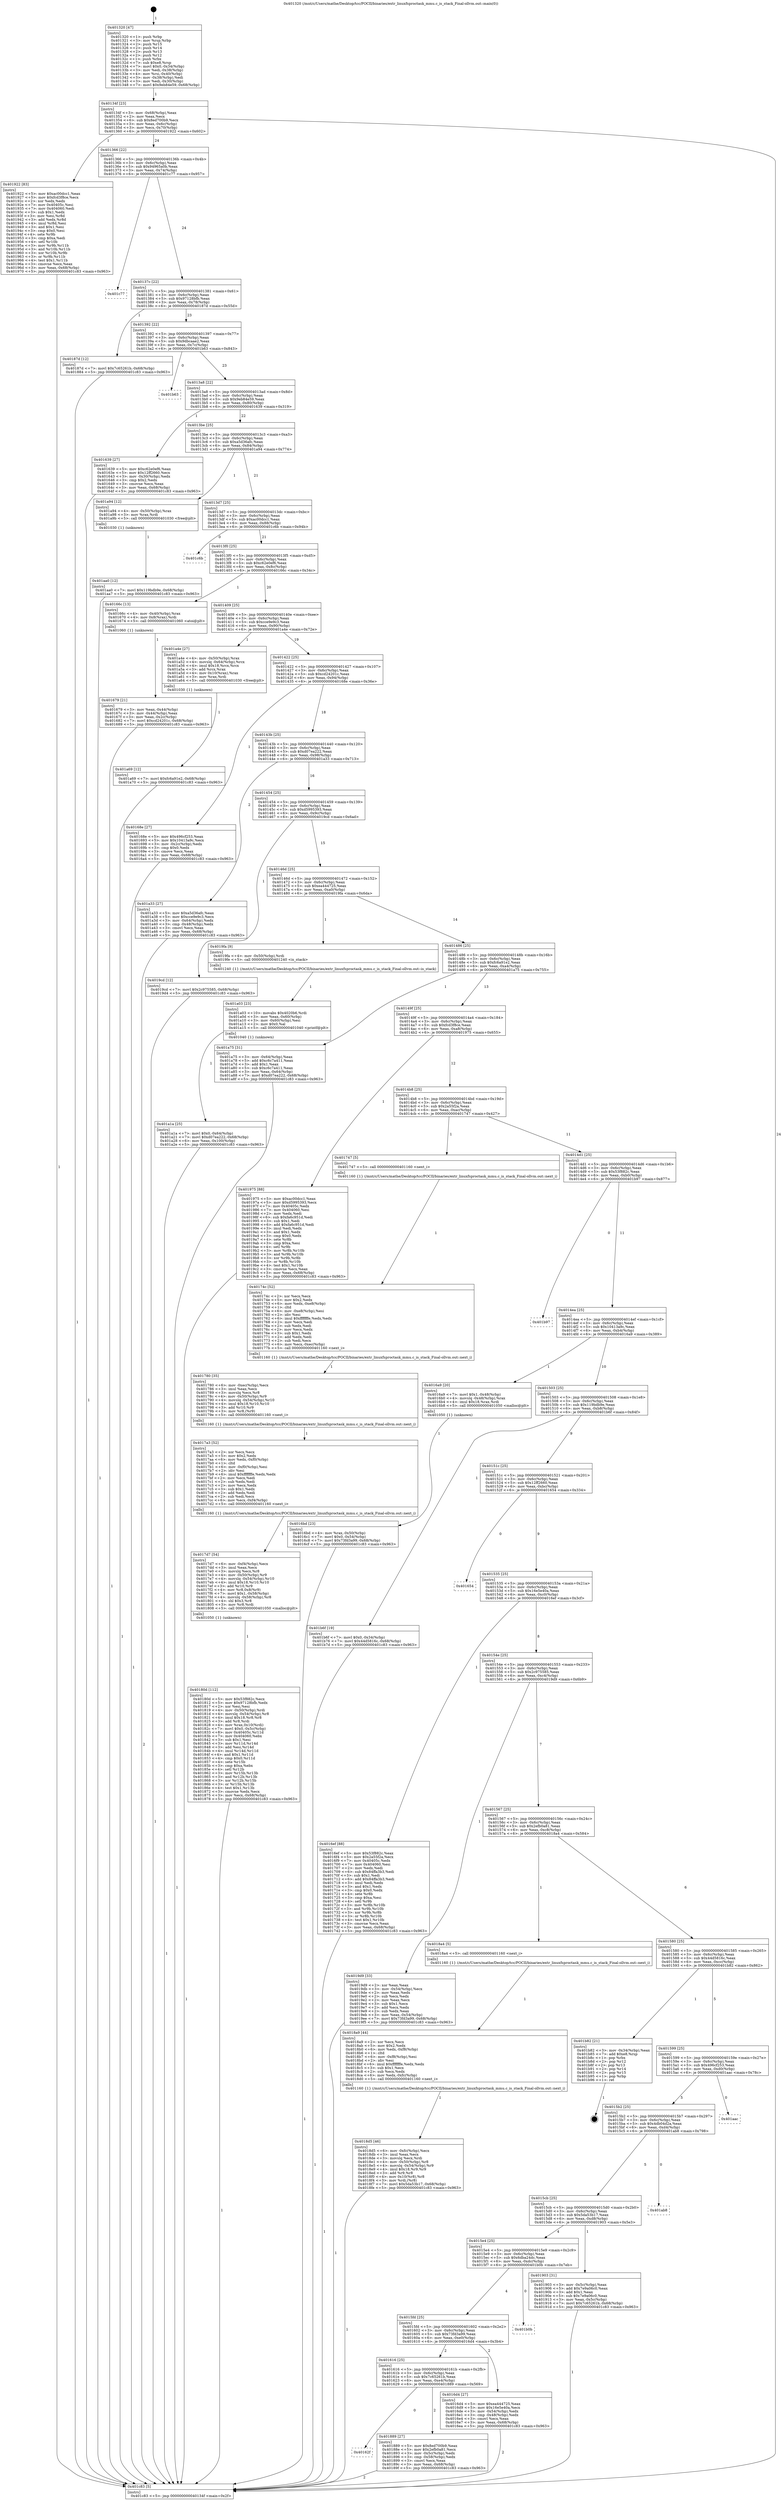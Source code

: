 digraph "0x401320" {
  label = "0x401320 (/mnt/c/Users/mathe/Desktop/tcc/POCII/binaries/extr_linuxfsproctask_mmu.c_is_stack_Final-ollvm.out::main(0))"
  labelloc = "t"
  node[shape=record]

  Entry [label="",width=0.3,height=0.3,shape=circle,fillcolor=black,style=filled]
  "0x40134f" [label="{
     0x40134f [23]\l
     | [instrs]\l
     &nbsp;&nbsp;0x40134f \<+3\>: mov -0x68(%rbp),%eax\l
     &nbsp;&nbsp;0x401352 \<+2\>: mov %eax,%ecx\l
     &nbsp;&nbsp;0x401354 \<+6\>: sub $0x8ed700b9,%ecx\l
     &nbsp;&nbsp;0x40135a \<+3\>: mov %eax,-0x6c(%rbp)\l
     &nbsp;&nbsp;0x40135d \<+3\>: mov %ecx,-0x70(%rbp)\l
     &nbsp;&nbsp;0x401360 \<+6\>: je 0000000000401922 \<main+0x602\>\l
  }"]
  "0x401922" [label="{
     0x401922 [83]\l
     | [instrs]\l
     &nbsp;&nbsp;0x401922 \<+5\>: mov $0xac00dcc1,%eax\l
     &nbsp;&nbsp;0x401927 \<+5\>: mov $0xfcd3f8ce,%ecx\l
     &nbsp;&nbsp;0x40192c \<+2\>: xor %edx,%edx\l
     &nbsp;&nbsp;0x40192e \<+7\>: mov 0x40405c,%esi\l
     &nbsp;&nbsp;0x401935 \<+7\>: mov 0x404060,%edi\l
     &nbsp;&nbsp;0x40193c \<+3\>: sub $0x1,%edx\l
     &nbsp;&nbsp;0x40193f \<+3\>: mov %esi,%r8d\l
     &nbsp;&nbsp;0x401942 \<+3\>: add %edx,%r8d\l
     &nbsp;&nbsp;0x401945 \<+4\>: imul %r8d,%esi\l
     &nbsp;&nbsp;0x401949 \<+3\>: and $0x1,%esi\l
     &nbsp;&nbsp;0x40194c \<+3\>: cmp $0x0,%esi\l
     &nbsp;&nbsp;0x40194f \<+4\>: sete %r9b\l
     &nbsp;&nbsp;0x401953 \<+3\>: cmp $0xa,%edi\l
     &nbsp;&nbsp;0x401956 \<+4\>: setl %r10b\l
     &nbsp;&nbsp;0x40195a \<+3\>: mov %r9b,%r11b\l
     &nbsp;&nbsp;0x40195d \<+3\>: and %r10b,%r11b\l
     &nbsp;&nbsp;0x401960 \<+3\>: xor %r10b,%r9b\l
     &nbsp;&nbsp;0x401963 \<+3\>: or %r9b,%r11b\l
     &nbsp;&nbsp;0x401966 \<+4\>: test $0x1,%r11b\l
     &nbsp;&nbsp;0x40196a \<+3\>: cmovne %ecx,%eax\l
     &nbsp;&nbsp;0x40196d \<+3\>: mov %eax,-0x68(%rbp)\l
     &nbsp;&nbsp;0x401970 \<+5\>: jmp 0000000000401c83 \<main+0x963\>\l
  }"]
  "0x401366" [label="{
     0x401366 [22]\l
     | [instrs]\l
     &nbsp;&nbsp;0x401366 \<+5\>: jmp 000000000040136b \<main+0x4b\>\l
     &nbsp;&nbsp;0x40136b \<+3\>: mov -0x6c(%rbp),%eax\l
     &nbsp;&nbsp;0x40136e \<+5\>: sub $0x94965a0b,%eax\l
     &nbsp;&nbsp;0x401373 \<+3\>: mov %eax,-0x74(%rbp)\l
     &nbsp;&nbsp;0x401376 \<+6\>: je 0000000000401c77 \<main+0x957\>\l
  }"]
  Exit [label="",width=0.3,height=0.3,shape=circle,fillcolor=black,style=filled,peripheries=2]
  "0x401c77" [label="{
     0x401c77\l
  }", style=dashed]
  "0x40137c" [label="{
     0x40137c [22]\l
     | [instrs]\l
     &nbsp;&nbsp;0x40137c \<+5\>: jmp 0000000000401381 \<main+0x61\>\l
     &nbsp;&nbsp;0x401381 \<+3\>: mov -0x6c(%rbp),%eax\l
     &nbsp;&nbsp;0x401384 \<+5\>: sub $0x97128bfb,%eax\l
     &nbsp;&nbsp;0x401389 \<+3\>: mov %eax,-0x78(%rbp)\l
     &nbsp;&nbsp;0x40138c \<+6\>: je 000000000040187d \<main+0x55d\>\l
  }"]
  "0x401aa0" [label="{
     0x401aa0 [12]\l
     | [instrs]\l
     &nbsp;&nbsp;0x401aa0 \<+7\>: movl $0x119bdb9e,-0x68(%rbp)\l
     &nbsp;&nbsp;0x401aa7 \<+5\>: jmp 0000000000401c83 \<main+0x963\>\l
  }"]
  "0x40187d" [label="{
     0x40187d [12]\l
     | [instrs]\l
     &nbsp;&nbsp;0x40187d \<+7\>: movl $0x7c65261b,-0x68(%rbp)\l
     &nbsp;&nbsp;0x401884 \<+5\>: jmp 0000000000401c83 \<main+0x963\>\l
  }"]
  "0x401392" [label="{
     0x401392 [22]\l
     | [instrs]\l
     &nbsp;&nbsp;0x401392 \<+5\>: jmp 0000000000401397 \<main+0x77\>\l
     &nbsp;&nbsp;0x401397 \<+3\>: mov -0x6c(%rbp),%eax\l
     &nbsp;&nbsp;0x40139a \<+5\>: sub $0x9dbcaae2,%eax\l
     &nbsp;&nbsp;0x40139f \<+3\>: mov %eax,-0x7c(%rbp)\l
     &nbsp;&nbsp;0x4013a2 \<+6\>: je 0000000000401b63 \<main+0x843\>\l
  }"]
  "0x401a69" [label="{
     0x401a69 [12]\l
     | [instrs]\l
     &nbsp;&nbsp;0x401a69 \<+7\>: movl $0xfc6a91e2,-0x68(%rbp)\l
     &nbsp;&nbsp;0x401a70 \<+5\>: jmp 0000000000401c83 \<main+0x963\>\l
  }"]
  "0x401b63" [label="{
     0x401b63\l
  }", style=dashed]
  "0x4013a8" [label="{
     0x4013a8 [22]\l
     | [instrs]\l
     &nbsp;&nbsp;0x4013a8 \<+5\>: jmp 00000000004013ad \<main+0x8d\>\l
     &nbsp;&nbsp;0x4013ad \<+3\>: mov -0x6c(%rbp),%eax\l
     &nbsp;&nbsp;0x4013b0 \<+5\>: sub $0x9eb84e59,%eax\l
     &nbsp;&nbsp;0x4013b5 \<+3\>: mov %eax,-0x80(%rbp)\l
     &nbsp;&nbsp;0x4013b8 \<+6\>: je 0000000000401639 \<main+0x319\>\l
  }"]
  "0x401a1a" [label="{
     0x401a1a [25]\l
     | [instrs]\l
     &nbsp;&nbsp;0x401a1a \<+7\>: movl $0x0,-0x64(%rbp)\l
     &nbsp;&nbsp;0x401a21 \<+7\>: movl $0xd07ea222,-0x68(%rbp)\l
     &nbsp;&nbsp;0x401a28 \<+6\>: mov %eax,-0x100(%rbp)\l
     &nbsp;&nbsp;0x401a2e \<+5\>: jmp 0000000000401c83 \<main+0x963\>\l
  }"]
  "0x401639" [label="{
     0x401639 [27]\l
     | [instrs]\l
     &nbsp;&nbsp;0x401639 \<+5\>: mov $0xc62e0ef6,%eax\l
     &nbsp;&nbsp;0x40163e \<+5\>: mov $0x12ff2660,%ecx\l
     &nbsp;&nbsp;0x401643 \<+3\>: mov -0x30(%rbp),%edx\l
     &nbsp;&nbsp;0x401646 \<+3\>: cmp $0x2,%edx\l
     &nbsp;&nbsp;0x401649 \<+3\>: cmovne %ecx,%eax\l
     &nbsp;&nbsp;0x40164c \<+3\>: mov %eax,-0x68(%rbp)\l
     &nbsp;&nbsp;0x40164f \<+5\>: jmp 0000000000401c83 \<main+0x963\>\l
  }"]
  "0x4013be" [label="{
     0x4013be [25]\l
     | [instrs]\l
     &nbsp;&nbsp;0x4013be \<+5\>: jmp 00000000004013c3 \<main+0xa3\>\l
     &nbsp;&nbsp;0x4013c3 \<+3\>: mov -0x6c(%rbp),%eax\l
     &nbsp;&nbsp;0x4013c6 \<+5\>: sub $0xa5d36afc,%eax\l
     &nbsp;&nbsp;0x4013cb \<+6\>: mov %eax,-0x84(%rbp)\l
     &nbsp;&nbsp;0x4013d1 \<+6\>: je 0000000000401a94 \<main+0x774\>\l
  }"]
  "0x401c83" [label="{
     0x401c83 [5]\l
     | [instrs]\l
     &nbsp;&nbsp;0x401c83 \<+5\>: jmp 000000000040134f \<main+0x2f\>\l
  }"]
  "0x401320" [label="{
     0x401320 [47]\l
     | [instrs]\l
     &nbsp;&nbsp;0x401320 \<+1\>: push %rbp\l
     &nbsp;&nbsp;0x401321 \<+3\>: mov %rsp,%rbp\l
     &nbsp;&nbsp;0x401324 \<+2\>: push %r15\l
     &nbsp;&nbsp;0x401326 \<+2\>: push %r14\l
     &nbsp;&nbsp;0x401328 \<+2\>: push %r13\l
     &nbsp;&nbsp;0x40132a \<+2\>: push %r12\l
     &nbsp;&nbsp;0x40132c \<+1\>: push %rbx\l
     &nbsp;&nbsp;0x40132d \<+7\>: sub $0xe8,%rsp\l
     &nbsp;&nbsp;0x401334 \<+7\>: movl $0x0,-0x34(%rbp)\l
     &nbsp;&nbsp;0x40133b \<+3\>: mov %edi,-0x38(%rbp)\l
     &nbsp;&nbsp;0x40133e \<+4\>: mov %rsi,-0x40(%rbp)\l
     &nbsp;&nbsp;0x401342 \<+3\>: mov -0x38(%rbp),%edi\l
     &nbsp;&nbsp;0x401345 \<+3\>: mov %edi,-0x30(%rbp)\l
     &nbsp;&nbsp;0x401348 \<+7\>: movl $0x9eb84e59,-0x68(%rbp)\l
  }"]
  "0x401a03" [label="{
     0x401a03 [23]\l
     | [instrs]\l
     &nbsp;&nbsp;0x401a03 \<+10\>: movabs $0x4020b6,%rdi\l
     &nbsp;&nbsp;0x401a0d \<+3\>: mov %eax,-0x60(%rbp)\l
     &nbsp;&nbsp;0x401a10 \<+3\>: mov -0x60(%rbp),%esi\l
     &nbsp;&nbsp;0x401a13 \<+2\>: mov $0x0,%al\l
     &nbsp;&nbsp;0x401a15 \<+5\>: call 0000000000401040 \<printf@plt\>\l
     | [calls]\l
     &nbsp;&nbsp;0x401040 \{1\} (unknown)\l
  }"]
  "0x401a94" [label="{
     0x401a94 [12]\l
     | [instrs]\l
     &nbsp;&nbsp;0x401a94 \<+4\>: mov -0x50(%rbp),%rax\l
     &nbsp;&nbsp;0x401a98 \<+3\>: mov %rax,%rdi\l
     &nbsp;&nbsp;0x401a9b \<+5\>: call 0000000000401030 \<free@plt\>\l
     | [calls]\l
     &nbsp;&nbsp;0x401030 \{1\} (unknown)\l
  }"]
  "0x4013d7" [label="{
     0x4013d7 [25]\l
     | [instrs]\l
     &nbsp;&nbsp;0x4013d7 \<+5\>: jmp 00000000004013dc \<main+0xbc\>\l
     &nbsp;&nbsp;0x4013dc \<+3\>: mov -0x6c(%rbp),%eax\l
     &nbsp;&nbsp;0x4013df \<+5\>: sub $0xac00dcc1,%eax\l
     &nbsp;&nbsp;0x4013e4 \<+6\>: mov %eax,-0x88(%rbp)\l
     &nbsp;&nbsp;0x4013ea \<+6\>: je 0000000000401c6b \<main+0x94b\>\l
  }"]
  "0x4018d5" [label="{
     0x4018d5 [46]\l
     | [instrs]\l
     &nbsp;&nbsp;0x4018d5 \<+6\>: mov -0xfc(%rbp),%ecx\l
     &nbsp;&nbsp;0x4018db \<+3\>: imul %eax,%ecx\l
     &nbsp;&nbsp;0x4018de \<+3\>: movslq %ecx,%rdi\l
     &nbsp;&nbsp;0x4018e1 \<+4\>: mov -0x50(%rbp),%r8\l
     &nbsp;&nbsp;0x4018e5 \<+4\>: movslq -0x54(%rbp),%r9\l
     &nbsp;&nbsp;0x4018e9 \<+4\>: imul $0x18,%r9,%r9\l
     &nbsp;&nbsp;0x4018ed \<+3\>: add %r9,%r8\l
     &nbsp;&nbsp;0x4018f0 \<+4\>: mov 0x10(%r8),%r8\l
     &nbsp;&nbsp;0x4018f4 \<+3\>: mov %rdi,(%r8)\l
     &nbsp;&nbsp;0x4018f7 \<+7\>: movl $0x5da53b17,-0x68(%rbp)\l
     &nbsp;&nbsp;0x4018fe \<+5\>: jmp 0000000000401c83 \<main+0x963\>\l
  }"]
  "0x401c6b" [label="{
     0x401c6b\l
  }", style=dashed]
  "0x4013f0" [label="{
     0x4013f0 [25]\l
     | [instrs]\l
     &nbsp;&nbsp;0x4013f0 \<+5\>: jmp 00000000004013f5 \<main+0xd5\>\l
     &nbsp;&nbsp;0x4013f5 \<+3\>: mov -0x6c(%rbp),%eax\l
     &nbsp;&nbsp;0x4013f8 \<+5\>: sub $0xc62e0ef6,%eax\l
     &nbsp;&nbsp;0x4013fd \<+6\>: mov %eax,-0x8c(%rbp)\l
     &nbsp;&nbsp;0x401403 \<+6\>: je 000000000040166c \<main+0x34c\>\l
  }"]
  "0x4018a9" [label="{
     0x4018a9 [44]\l
     | [instrs]\l
     &nbsp;&nbsp;0x4018a9 \<+2\>: xor %ecx,%ecx\l
     &nbsp;&nbsp;0x4018ab \<+5\>: mov $0x2,%edx\l
     &nbsp;&nbsp;0x4018b0 \<+6\>: mov %edx,-0xf8(%rbp)\l
     &nbsp;&nbsp;0x4018b6 \<+1\>: cltd\l
     &nbsp;&nbsp;0x4018b7 \<+6\>: mov -0xf8(%rbp),%esi\l
     &nbsp;&nbsp;0x4018bd \<+2\>: idiv %esi\l
     &nbsp;&nbsp;0x4018bf \<+6\>: imul $0xfffffffe,%edx,%edx\l
     &nbsp;&nbsp;0x4018c5 \<+3\>: sub $0x1,%ecx\l
     &nbsp;&nbsp;0x4018c8 \<+2\>: sub %ecx,%edx\l
     &nbsp;&nbsp;0x4018ca \<+6\>: mov %edx,-0xfc(%rbp)\l
     &nbsp;&nbsp;0x4018d0 \<+5\>: call 0000000000401160 \<next_i\>\l
     | [calls]\l
     &nbsp;&nbsp;0x401160 \{1\} (/mnt/c/Users/mathe/Desktop/tcc/POCII/binaries/extr_linuxfsproctask_mmu.c_is_stack_Final-ollvm.out::next_i)\l
  }"]
  "0x40166c" [label="{
     0x40166c [13]\l
     | [instrs]\l
     &nbsp;&nbsp;0x40166c \<+4\>: mov -0x40(%rbp),%rax\l
     &nbsp;&nbsp;0x401670 \<+4\>: mov 0x8(%rax),%rdi\l
     &nbsp;&nbsp;0x401674 \<+5\>: call 0000000000401060 \<atoi@plt\>\l
     | [calls]\l
     &nbsp;&nbsp;0x401060 \{1\} (unknown)\l
  }"]
  "0x401409" [label="{
     0x401409 [25]\l
     | [instrs]\l
     &nbsp;&nbsp;0x401409 \<+5\>: jmp 000000000040140e \<main+0xee\>\l
     &nbsp;&nbsp;0x40140e \<+3\>: mov -0x6c(%rbp),%eax\l
     &nbsp;&nbsp;0x401411 \<+5\>: sub $0xcce9e9c3,%eax\l
     &nbsp;&nbsp;0x401416 \<+6\>: mov %eax,-0x90(%rbp)\l
     &nbsp;&nbsp;0x40141c \<+6\>: je 0000000000401a4e \<main+0x72e\>\l
  }"]
  "0x401679" [label="{
     0x401679 [21]\l
     | [instrs]\l
     &nbsp;&nbsp;0x401679 \<+3\>: mov %eax,-0x44(%rbp)\l
     &nbsp;&nbsp;0x40167c \<+3\>: mov -0x44(%rbp),%eax\l
     &nbsp;&nbsp;0x40167f \<+3\>: mov %eax,-0x2c(%rbp)\l
     &nbsp;&nbsp;0x401682 \<+7\>: movl $0xcd24201c,-0x68(%rbp)\l
     &nbsp;&nbsp;0x401689 \<+5\>: jmp 0000000000401c83 \<main+0x963\>\l
  }"]
  "0x40162f" [label="{
     0x40162f\l
  }", style=dashed]
  "0x401a4e" [label="{
     0x401a4e [27]\l
     | [instrs]\l
     &nbsp;&nbsp;0x401a4e \<+4\>: mov -0x50(%rbp),%rax\l
     &nbsp;&nbsp;0x401a52 \<+4\>: movslq -0x64(%rbp),%rcx\l
     &nbsp;&nbsp;0x401a56 \<+4\>: imul $0x18,%rcx,%rcx\l
     &nbsp;&nbsp;0x401a5a \<+3\>: add %rcx,%rax\l
     &nbsp;&nbsp;0x401a5d \<+4\>: mov 0x10(%rax),%rax\l
     &nbsp;&nbsp;0x401a61 \<+3\>: mov %rax,%rdi\l
     &nbsp;&nbsp;0x401a64 \<+5\>: call 0000000000401030 \<free@plt\>\l
     | [calls]\l
     &nbsp;&nbsp;0x401030 \{1\} (unknown)\l
  }"]
  "0x401422" [label="{
     0x401422 [25]\l
     | [instrs]\l
     &nbsp;&nbsp;0x401422 \<+5\>: jmp 0000000000401427 \<main+0x107\>\l
     &nbsp;&nbsp;0x401427 \<+3\>: mov -0x6c(%rbp),%eax\l
     &nbsp;&nbsp;0x40142a \<+5\>: sub $0xcd24201c,%eax\l
     &nbsp;&nbsp;0x40142f \<+6\>: mov %eax,-0x94(%rbp)\l
     &nbsp;&nbsp;0x401435 \<+6\>: je 000000000040168e \<main+0x36e\>\l
  }"]
  "0x401889" [label="{
     0x401889 [27]\l
     | [instrs]\l
     &nbsp;&nbsp;0x401889 \<+5\>: mov $0x8ed700b9,%eax\l
     &nbsp;&nbsp;0x40188e \<+5\>: mov $0x2efb0a81,%ecx\l
     &nbsp;&nbsp;0x401893 \<+3\>: mov -0x5c(%rbp),%edx\l
     &nbsp;&nbsp;0x401896 \<+3\>: cmp -0x58(%rbp),%edx\l
     &nbsp;&nbsp;0x401899 \<+3\>: cmovl %ecx,%eax\l
     &nbsp;&nbsp;0x40189c \<+3\>: mov %eax,-0x68(%rbp)\l
     &nbsp;&nbsp;0x40189f \<+5\>: jmp 0000000000401c83 \<main+0x963\>\l
  }"]
  "0x40168e" [label="{
     0x40168e [27]\l
     | [instrs]\l
     &nbsp;&nbsp;0x40168e \<+5\>: mov $0x496cf253,%eax\l
     &nbsp;&nbsp;0x401693 \<+5\>: mov $0x10413a9c,%ecx\l
     &nbsp;&nbsp;0x401698 \<+3\>: mov -0x2c(%rbp),%edx\l
     &nbsp;&nbsp;0x40169b \<+3\>: cmp $0x0,%edx\l
     &nbsp;&nbsp;0x40169e \<+3\>: cmove %ecx,%eax\l
     &nbsp;&nbsp;0x4016a1 \<+3\>: mov %eax,-0x68(%rbp)\l
     &nbsp;&nbsp;0x4016a4 \<+5\>: jmp 0000000000401c83 \<main+0x963\>\l
  }"]
  "0x40143b" [label="{
     0x40143b [25]\l
     | [instrs]\l
     &nbsp;&nbsp;0x40143b \<+5\>: jmp 0000000000401440 \<main+0x120\>\l
     &nbsp;&nbsp;0x401440 \<+3\>: mov -0x6c(%rbp),%eax\l
     &nbsp;&nbsp;0x401443 \<+5\>: sub $0xd07ea222,%eax\l
     &nbsp;&nbsp;0x401448 \<+6\>: mov %eax,-0x98(%rbp)\l
     &nbsp;&nbsp;0x40144e \<+6\>: je 0000000000401a33 \<main+0x713\>\l
  }"]
  "0x40180d" [label="{
     0x40180d [112]\l
     | [instrs]\l
     &nbsp;&nbsp;0x40180d \<+5\>: mov $0x53f882c,%ecx\l
     &nbsp;&nbsp;0x401812 \<+5\>: mov $0x97128bfb,%edx\l
     &nbsp;&nbsp;0x401817 \<+2\>: xor %esi,%esi\l
     &nbsp;&nbsp;0x401819 \<+4\>: mov -0x50(%rbp),%rdi\l
     &nbsp;&nbsp;0x40181d \<+4\>: movslq -0x54(%rbp),%r8\l
     &nbsp;&nbsp;0x401821 \<+4\>: imul $0x18,%r8,%r8\l
     &nbsp;&nbsp;0x401825 \<+3\>: add %r8,%rdi\l
     &nbsp;&nbsp;0x401828 \<+4\>: mov %rax,0x10(%rdi)\l
     &nbsp;&nbsp;0x40182c \<+7\>: movl $0x0,-0x5c(%rbp)\l
     &nbsp;&nbsp;0x401833 \<+8\>: mov 0x40405c,%r11d\l
     &nbsp;&nbsp;0x40183b \<+7\>: mov 0x404060,%ebx\l
     &nbsp;&nbsp;0x401842 \<+3\>: sub $0x1,%esi\l
     &nbsp;&nbsp;0x401845 \<+3\>: mov %r11d,%r14d\l
     &nbsp;&nbsp;0x401848 \<+3\>: add %esi,%r14d\l
     &nbsp;&nbsp;0x40184b \<+4\>: imul %r14d,%r11d\l
     &nbsp;&nbsp;0x40184f \<+4\>: and $0x1,%r11d\l
     &nbsp;&nbsp;0x401853 \<+4\>: cmp $0x0,%r11d\l
     &nbsp;&nbsp;0x401857 \<+4\>: sete %r15b\l
     &nbsp;&nbsp;0x40185b \<+3\>: cmp $0xa,%ebx\l
     &nbsp;&nbsp;0x40185e \<+4\>: setl %r12b\l
     &nbsp;&nbsp;0x401862 \<+3\>: mov %r15b,%r13b\l
     &nbsp;&nbsp;0x401865 \<+3\>: and %r12b,%r13b\l
     &nbsp;&nbsp;0x401868 \<+3\>: xor %r12b,%r15b\l
     &nbsp;&nbsp;0x40186b \<+3\>: or %r15b,%r13b\l
     &nbsp;&nbsp;0x40186e \<+4\>: test $0x1,%r13b\l
     &nbsp;&nbsp;0x401872 \<+3\>: cmovne %edx,%ecx\l
     &nbsp;&nbsp;0x401875 \<+3\>: mov %ecx,-0x68(%rbp)\l
     &nbsp;&nbsp;0x401878 \<+5\>: jmp 0000000000401c83 \<main+0x963\>\l
  }"]
  "0x401a33" [label="{
     0x401a33 [27]\l
     | [instrs]\l
     &nbsp;&nbsp;0x401a33 \<+5\>: mov $0xa5d36afc,%eax\l
     &nbsp;&nbsp;0x401a38 \<+5\>: mov $0xcce9e9c3,%ecx\l
     &nbsp;&nbsp;0x401a3d \<+3\>: mov -0x64(%rbp),%edx\l
     &nbsp;&nbsp;0x401a40 \<+3\>: cmp -0x48(%rbp),%edx\l
     &nbsp;&nbsp;0x401a43 \<+3\>: cmovl %ecx,%eax\l
     &nbsp;&nbsp;0x401a46 \<+3\>: mov %eax,-0x68(%rbp)\l
     &nbsp;&nbsp;0x401a49 \<+5\>: jmp 0000000000401c83 \<main+0x963\>\l
  }"]
  "0x401454" [label="{
     0x401454 [25]\l
     | [instrs]\l
     &nbsp;&nbsp;0x401454 \<+5\>: jmp 0000000000401459 \<main+0x139\>\l
     &nbsp;&nbsp;0x401459 \<+3\>: mov -0x6c(%rbp),%eax\l
     &nbsp;&nbsp;0x40145c \<+5\>: sub $0xd5995393,%eax\l
     &nbsp;&nbsp;0x401461 \<+6\>: mov %eax,-0x9c(%rbp)\l
     &nbsp;&nbsp;0x401467 \<+6\>: je 00000000004019cd \<main+0x6ad\>\l
  }"]
  "0x4017d7" [label="{
     0x4017d7 [54]\l
     | [instrs]\l
     &nbsp;&nbsp;0x4017d7 \<+6\>: mov -0xf4(%rbp),%ecx\l
     &nbsp;&nbsp;0x4017dd \<+3\>: imul %eax,%ecx\l
     &nbsp;&nbsp;0x4017e0 \<+3\>: movslq %ecx,%r8\l
     &nbsp;&nbsp;0x4017e3 \<+4\>: mov -0x50(%rbp),%r9\l
     &nbsp;&nbsp;0x4017e7 \<+4\>: movslq -0x54(%rbp),%r10\l
     &nbsp;&nbsp;0x4017eb \<+4\>: imul $0x18,%r10,%r10\l
     &nbsp;&nbsp;0x4017ef \<+3\>: add %r10,%r9\l
     &nbsp;&nbsp;0x4017f2 \<+4\>: mov %r8,0x8(%r9)\l
     &nbsp;&nbsp;0x4017f6 \<+7\>: movl $0x1,-0x58(%rbp)\l
     &nbsp;&nbsp;0x4017fd \<+4\>: movslq -0x58(%rbp),%r8\l
     &nbsp;&nbsp;0x401801 \<+4\>: shl $0x3,%r8\l
     &nbsp;&nbsp;0x401805 \<+3\>: mov %r8,%rdi\l
     &nbsp;&nbsp;0x401808 \<+5\>: call 0000000000401050 \<malloc@plt\>\l
     | [calls]\l
     &nbsp;&nbsp;0x401050 \{1\} (unknown)\l
  }"]
  "0x4019cd" [label="{
     0x4019cd [12]\l
     | [instrs]\l
     &nbsp;&nbsp;0x4019cd \<+7\>: movl $0x2c975585,-0x68(%rbp)\l
     &nbsp;&nbsp;0x4019d4 \<+5\>: jmp 0000000000401c83 \<main+0x963\>\l
  }"]
  "0x40146d" [label="{
     0x40146d [25]\l
     | [instrs]\l
     &nbsp;&nbsp;0x40146d \<+5\>: jmp 0000000000401472 \<main+0x152\>\l
     &nbsp;&nbsp;0x401472 \<+3\>: mov -0x6c(%rbp),%eax\l
     &nbsp;&nbsp;0x401475 \<+5\>: sub $0xea444725,%eax\l
     &nbsp;&nbsp;0x40147a \<+6\>: mov %eax,-0xa0(%rbp)\l
     &nbsp;&nbsp;0x401480 \<+6\>: je 00000000004019fa \<main+0x6da\>\l
  }"]
  "0x4017a3" [label="{
     0x4017a3 [52]\l
     | [instrs]\l
     &nbsp;&nbsp;0x4017a3 \<+2\>: xor %ecx,%ecx\l
     &nbsp;&nbsp;0x4017a5 \<+5\>: mov $0x2,%edx\l
     &nbsp;&nbsp;0x4017aa \<+6\>: mov %edx,-0xf0(%rbp)\l
     &nbsp;&nbsp;0x4017b0 \<+1\>: cltd\l
     &nbsp;&nbsp;0x4017b1 \<+6\>: mov -0xf0(%rbp),%esi\l
     &nbsp;&nbsp;0x4017b7 \<+2\>: idiv %esi\l
     &nbsp;&nbsp;0x4017b9 \<+6\>: imul $0xfffffffe,%edx,%edx\l
     &nbsp;&nbsp;0x4017bf \<+2\>: mov %ecx,%edi\l
     &nbsp;&nbsp;0x4017c1 \<+2\>: sub %edx,%edi\l
     &nbsp;&nbsp;0x4017c3 \<+2\>: mov %ecx,%edx\l
     &nbsp;&nbsp;0x4017c5 \<+3\>: sub $0x1,%edx\l
     &nbsp;&nbsp;0x4017c8 \<+2\>: add %edx,%edi\l
     &nbsp;&nbsp;0x4017ca \<+2\>: sub %edi,%ecx\l
     &nbsp;&nbsp;0x4017cc \<+6\>: mov %ecx,-0xf4(%rbp)\l
     &nbsp;&nbsp;0x4017d2 \<+5\>: call 0000000000401160 \<next_i\>\l
     | [calls]\l
     &nbsp;&nbsp;0x401160 \{1\} (/mnt/c/Users/mathe/Desktop/tcc/POCII/binaries/extr_linuxfsproctask_mmu.c_is_stack_Final-ollvm.out::next_i)\l
  }"]
  "0x4019fa" [label="{
     0x4019fa [9]\l
     | [instrs]\l
     &nbsp;&nbsp;0x4019fa \<+4\>: mov -0x50(%rbp),%rdi\l
     &nbsp;&nbsp;0x4019fe \<+5\>: call 0000000000401240 \<is_stack\>\l
     | [calls]\l
     &nbsp;&nbsp;0x401240 \{1\} (/mnt/c/Users/mathe/Desktop/tcc/POCII/binaries/extr_linuxfsproctask_mmu.c_is_stack_Final-ollvm.out::is_stack)\l
  }"]
  "0x401486" [label="{
     0x401486 [25]\l
     | [instrs]\l
     &nbsp;&nbsp;0x401486 \<+5\>: jmp 000000000040148b \<main+0x16b\>\l
     &nbsp;&nbsp;0x40148b \<+3\>: mov -0x6c(%rbp),%eax\l
     &nbsp;&nbsp;0x40148e \<+5\>: sub $0xfc6a91e2,%eax\l
     &nbsp;&nbsp;0x401493 \<+6\>: mov %eax,-0xa4(%rbp)\l
     &nbsp;&nbsp;0x401499 \<+6\>: je 0000000000401a75 \<main+0x755\>\l
  }"]
  "0x401780" [label="{
     0x401780 [35]\l
     | [instrs]\l
     &nbsp;&nbsp;0x401780 \<+6\>: mov -0xec(%rbp),%ecx\l
     &nbsp;&nbsp;0x401786 \<+3\>: imul %eax,%ecx\l
     &nbsp;&nbsp;0x401789 \<+3\>: movslq %ecx,%r8\l
     &nbsp;&nbsp;0x40178c \<+4\>: mov -0x50(%rbp),%r9\l
     &nbsp;&nbsp;0x401790 \<+4\>: movslq -0x54(%rbp),%r10\l
     &nbsp;&nbsp;0x401794 \<+4\>: imul $0x18,%r10,%r10\l
     &nbsp;&nbsp;0x401798 \<+3\>: add %r10,%r9\l
     &nbsp;&nbsp;0x40179b \<+3\>: mov %r8,(%r9)\l
     &nbsp;&nbsp;0x40179e \<+5\>: call 0000000000401160 \<next_i\>\l
     | [calls]\l
     &nbsp;&nbsp;0x401160 \{1\} (/mnt/c/Users/mathe/Desktop/tcc/POCII/binaries/extr_linuxfsproctask_mmu.c_is_stack_Final-ollvm.out::next_i)\l
  }"]
  "0x401a75" [label="{
     0x401a75 [31]\l
     | [instrs]\l
     &nbsp;&nbsp;0x401a75 \<+3\>: mov -0x64(%rbp),%eax\l
     &nbsp;&nbsp;0x401a78 \<+5\>: add $0xc6c7a411,%eax\l
     &nbsp;&nbsp;0x401a7d \<+3\>: add $0x1,%eax\l
     &nbsp;&nbsp;0x401a80 \<+5\>: sub $0xc6c7a411,%eax\l
     &nbsp;&nbsp;0x401a85 \<+3\>: mov %eax,-0x64(%rbp)\l
     &nbsp;&nbsp;0x401a88 \<+7\>: movl $0xd07ea222,-0x68(%rbp)\l
     &nbsp;&nbsp;0x401a8f \<+5\>: jmp 0000000000401c83 \<main+0x963\>\l
  }"]
  "0x40149f" [label="{
     0x40149f [25]\l
     | [instrs]\l
     &nbsp;&nbsp;0x40149f \<+5\>: jmp 00000000004014a4 \<main+0x184\>\l
     &nbsp;&nbsp;0x4014a4 \<+3\>: mov -0x6c(%rbp),%eax\l
     &nbsp;&nbsp;0x4014a7 \<+5\>: sub $0xfcd3f8ce,%eax\l
     &nbsp;&nbsp;0x4014ac \<+6\>: mov %eax,-0xa8(%rbp)\l
     &nbsp;&nbsp;0x4014b2 \<+6\>: je 0000000000401975 \<main+0x655\>\l
  }"]
  "0x40174c" [label="{
     0x40174c [52]\l
     | [instrs]\l
     &nbsp;&nbsp;0x40174c \<+2\>: xor %ecx,%ecx\l
     &nbsp;&nbsp;0x40174e \<+5\>: mov $0x2,%edx\l
     &nbsp;&nbsp;0x401753 \<+6\>: mov %edx,-0xe8(%rbp)\l
     &nbsp;&nbsp;0x401759 \<+1\>: cltd\l
     &nbsp;&nbsp;0x40175a \<+6\>: mov -0xe8(%rbp),%esi\l
     &nbsp;&nbsp;0x401760 \<+2\>: idiv %esi\l
     &nbsp;&nbsp;0x401762 \<+6\>: imul $0xfffffffe,%edx,%edx\l
     &nbsp;&nbsp;0x401768 \<+2\>: mov %ecx,%edi\l
     &nbsp;&nbsp;0x40176a \<+2\>: sub %edx,%edi\l
     &nbsp;&nbsp;0x40176c \<+2\>: mov %ecx,%edx\l
     &nbsp;&nbsp;0x40176e \<+3\>: sub $0x1,%edx\l
     &nbsp;&nbsp;0x401771 \<+2\>: add %edx,%edi\l
     &nbsp;&nbsp;0x401773 \<+2\>: sub %edi,%ecx\l
     &nbsp;&nbsp;0x401775 \<+6\>: mov %ecx,-0xec(%rbp)\l
     &nbsp;&nbsp;0x40177b \<+5\>: call 0000000000401160 \<next_i\>\l
     | [calls]\l
     &nbsp;&nbsp;0x401160 \{1\} (/mnt/c/Users/mathe/Desktop/tcc/POCII/binaries/extr_linuxfsproctask_mmu.c_is_stack_Final-ollvm.out::next_i)\l
  }"]
  "0x401975" [label="{
     0x401975 [88]\l
     | [instrs]\l
     &nbsp;&nbsp;0x401975 \<+5\>: mov $0xac00dcc1,%eax\l
     &nbsp;&nbsp;0x40197a \<+5\>: mov $0xd5995393,%ecx\l
     &nbsp;&nbsp;0x40197f \<+7\>: mov 0x40405c,%edx\l
     &nbsp;&nbsp;0x401986 \<+7\>: mov 0x404060,%esi\l
     &nbsp;&nbsp;0x40198d \<+2\>: mov %edx,%edi\l
     &nbsp;&nbsp;0x40198f \<+6\>: sub $0xfa6c951d,%edi\l
     &nbsp;&nbsp;0x401995 \<+3\>: sub $0x1,%edi\l
     &nbsp;&nbsp;0x401998 \<+6\>: add $0xfa6c951d,%edi\l
     &nbsp;&nbsp;0x40199e \<+3\>: imul %edi,%edx\l
     &nbsp;&nbsp;0x4019a1 \<+3\>: and $0x1,%edx\l
     &nbsp;&nbsp;0x4019a4 \<+3\>: cmp $0x0,%edx\l
     &nbsp;&nbsp;0x4019a7 \<+4\>: sete %r8b\l
     &nbsp;&nbsp;0x4019ab \<+3\>: cmp $0xa,%esi\l
     &nbsp;&nbsp;0x4019ae \<+4\>: setl %r9b\l
     &nbsp;&nbsp;0x4019b2 \<+3\>: mov %r8b,%r10b\l
     &nbsp;&nbsp;0x4019b5 \<+3\>: and %r9b,%r10b\l
     &nbsp;&nbsp;0x4019b8 \<+3\>: xor %r9b,%r8b\l
     &nbsp;&nbsp;0x4019bb \<+3\>: or %r8b,%r10b\l
     &nbsp;&nbsp;0x4019be \<+4\>: test $0x1,%r10b\l
     &nbsp;&nbsp;0x4019c2 \<+3\>: cmovne %ecx,%eax\l
     &nbsp;&nbsp;0x4019c5 \<+3\>: mov %eax,-0x68(%rbp)\l
     &nbsp;&nbsp;0x4019c8 \<+5\>: jmp 0000000000401c83 \<main+0x963\>\l
  }"]
  "0x4014b8" [label="{
     0x4014b8 [25]\l
     | [instrs]\l
     &nbsp;&nbsp;0x4014b8 \<+5\>: jmp 00000000004014bd \<main+0x19d\>\l
     &nbsp;&nbsp;0x4014bd \<+3\>: mov -0x6c(%rbp),%eax\l
     &nbsp;&nbsp;0x4014c0 \<+5\>: sub $0x2a55f2a,%eax\l
     &nbsp;&nbsp;0x4014c5 \<+6\>: mov %eax,-0xac(%rbp)\l
     &nbsp;&nbsp;0x4014cb \<+6\>: je 0000000000401747 \<main+0x427\>\l
  }"]
  "0x401616" [label="{
     0x401616 [25]\l
     | [instrs]\l
     &nbsp;&nbsp;0x401616 \<+5\>: jmp 000000000040161b \<main+0x2fb\>\l
     &nbsp;&nbsp;0x40161b \<+3\>: mov -0x6c(%rbp),%eax\l
     &nbsp;&nbsp;0x40161e \<+5\>: sub $0x7c65261b,%eax\l
     &nbsp;&nbsp;0x401623 \<+6\>: mov %eax,-0xe4(%rbp)\l
     &nbsp;&nbsp;0x401629 \<+6\>: je 0000000000401889 \<main+0x569\>\l
  }"]
  "0x401747" [label="{
     0x401747 [5]\l
     | [instrs]\l
     &nbsp;&nbsp;0x401747 \<+5\>: call 0000000000401160 \<next_i\>\l
     | [calls]\l
     &nbsp;&nbsp;0x401160 \{1\} (/mnt/c/Users/mathe/Desktop/tcc/POCII/binaries/extr_linuxfsproctask_mmu.c_is_stack_Final-ollvm.out::next_i)\l
  }"]
  "0x4014d1" [label="{
     0x4014d1 [25]\l
     | [instrs]\l
     &nbsp;&nbsp;0x4014d1 \<+5\>: jmp 00000000004014d6 \<main+0x1b6\>\l
     &nbsp;&nbsp;0x4014d6 \<+3\>: mov -0x6c(%rbp),%eax\l
     &nbsp;&nbsp;0x4014d9 \<+5\>: sub $0x53f882c,%eax\l
     &nbsp;&nbsp;0x4014de \<+6\>: mov %eax,-0xb0(%rbp)\l
     &nbsp;&nbsp;0x4014e4 \<+6\>: je 0000000000401b97 \<main+0x877\>\l
  }"]
  "0x4016d4" [label="{
     0x4016d4 [27]\l
     | [instrs]\l
     &nbsp;&nbsp;0x4016d4 \<+5\>: mov $0xea444725,%eax\l
     &nbsp;&nbsp;0x4016d9 \<+5\>: mov $0x16e5e40a,%ecx\l
     &nbsp;&nbsp;0x4016de \<+3\>: mov -0x54(%rbp),%edx\l
     &nbsp;&nbsp;0x4016e1 \<+3\>: cmp -0x48(%rbp),%edx\l
     &nbsp;&nbsp;0x4016e4 \<+3\>: cmovl %ecx,%eax\l
     &nbsp;&nbsp;0x4016e7 \<+3\>: mov %eax,-0x68(%rbp)\l
     &nbsp;&nbsp;0x4016ea \<+5\>: jmp 0000000000401c83 \<main+0x963\>\l
  }"]
  "0x401b97" [label="{
     0x401b97\l
  }", style=dashed]
  "0x4014ea" [label="{
     0x4014ea [25]\l
     | [instrs]\l
     &nbsp;&nbsp;0x4014ea \<+5\>: jmp 00000000004014ef \<main+0x1cf\>\l
     &nbsp;&nbsp;0x4014ef \<+3\>: mov -0x6c(%rbp),%eax\l
     &nbsp;&nbsp;0x4014f2 \<+5\>: sub $0x10413a9c,%eax\l
     &nbsp;&nbsp;0x4014f7 \<+6\>: mov %eax,-0xb4(%rbp)\l
     &nbsp;&nbsp;0x4014fd \<+6\>: je 00000000004016a9 \<main+0x389\>\l
  }"]
  "0x4015fd" [label="{
     0x4015fd [25]\l
     | [instrs]\l
     &nbsp;&nbsp;0x4015fd \<+5\>: jmp 0000000000401602 \<main+0x2e2\>\l
     &nbsp;&nbsp;0x401602 \<+3\>: mov -0x6c(%rbp),%eax\l
     &nbsp;&nbsp;0x401605 \<+5\>: sub $0x73fd3a99,%eax\l
     &nbsp;&nbsp;0x40160a \<+6\>: mov %eax,-0xe0(%rbp)\l
     &nbsp;&nbsp;0x401610 \<+6\>: je 00000000004016d4 \<main+0x3b4\>\l
  }"]
  "0x4016a9" [label="{
     0x4016a9 [20]\l
     | [instrs]\l
     &nbsp;&nbsp;0x4016a9 \<+7\>: movl $0x1,-0x48(%rbp)\l
     &nbsp;&nbsp;0x4016b0 \<+4\>: movslq -0x48(%rbp),%rax\l
     &nbsp;&nbsp;0x4016b4 \<+4\>: imul $0x18,%rax,%rdi\l
     &nbsp;&nbsp;0x4016b8 \<+5\>: call 0000000000401050 \<malloc@plt\>\l
     | [calls]\l
     &nbsp;&nbsp;0x401050 \{1\} (unknown)\l
  }"]
  "0x401503" [label="{
     0x401503 [25]\l
     | [instrs]\l
     &nbsp;&nbsp;0x401503 \<+5\>: jmp 0000000000401508 \<main+0x1e8\>\l
     &nbsp;&nbsp;0x401508 \<+3\>: mov -0x6c(%rbp),%eax\l
     &nbsp;&nbsp;0x40150b \<+5\>: sub $0x119bdb9e,%eax\l
     &nbsp;&nbsp;0x401510 \<+6\>: mov %eax,-0xb8(%rbp)\l
     &nbsp;&nbsp;0x401516 \<+6\>: je 0000000000401b6f \<main+0x84f\>\l
  }"]
  "0x4016bd" [label="{
     0x4016bd [23]\l
     | [instrs]\l
     &nbsp;&nbsp;0x4016bd \<+4\>: mov %rax,-0x50(%rbp)\l
     &nbsp;&nbsp;0x4016c1 \<+7\>: movl $0x0,-0x54(%rbp)\l
     &nbsp;&nbsp;0x4016c8 \<+7\>: movl $0x73fd3a99,-0x68(%rbp)\l
     &nbsp;&nbsp;0x4016cf \<+5\>: jmp 0000000000401c83 \<main+0x963\>\l
  }"]
  "0x401b0b" [label="{
     0x401b0b\l
  }", style=dashed]
  "0x401b6f" [label="{
     0x401b6f [19]\l
     | [instrs]\l
     &nbsp;&nbsp;0x401b6f \<+7\>: movl $0x0,-0x34(%rbp)\l
     &nbsp;&nbsp;0x401b76 \<+7\>: movl $0x44d5816c,-0x68(%rbp)\l
     &nbsp;&nbsp;0x401b7d \<+5\>: jmp 0000000000401c83 \<main+0x963\>\l
  }"]
  "0x40151c" [label="{
     0x40151c [25]\l
     | [instrs]\l
     &nbsp;&nbsp;0x40151c \<+5\>: jmp 0000000000401521 \<main+0x201\>\l
     &nbsp;&nbsp;0x401521 \<+3\>: mov -0x6c(%rbp),%eax\l
     &nbsp;&nbsp;0x401524 \<+5\>: sub $0x12ff2660,%eax\l
     &nbsp;&nbsp;0x401529 \<+6\>: mov %eax,-0xbc(%rbp)\l
     &nbsp;&nbsp;0x40152f \<+6\>: je 0000000000401654 \<main+0x334\>\l
  }"]
  "0x4015e4" [label="{
     0x4015e4 [25]\l
     | [instrs]\l
     &nbsp;&nbsp;0x4015e4 \<+5\>: jmp 00000000004015e9 \<main+0x2c9\>\l
     &nbsp;&nbsp;0x4015e9 \<+3\>: mov -0x6c(%rbp),%eax\l
     &nbsp;&nbsp;0x4015ec \<+5\>: sub $0x6dba24dc,%eax\l
     &nbsp;&nbsp;0x4015f1 \<+6\>: mov %eax,-0xdc(%rbp)\l
     &nbsp;&nbsp;0x4015f7 \<+6\>: je 0000000000401b0b \<main+0x7eb\>\l
  }"]
  "0x401654" [label="{
     0x401654\l
  }", style=dashed]
  "0x401535" [label="{
     0x401535 [25]\l
     | [instrs]\l
     &nbsp;&nbsp;0x401535 \<+5\>: jmp 000000000040153a \<main+0x21a\>\l
     &nbsp;&nbsp;0x40153a \<+3\>: mov -0x6c(%rbp),%eax\l
     &nbsp;&nbsp;0x40153d \<+5\>: sub $0x16e5e40a,%eax\l
     &nbsp;&nbsp;0x401542 \<+6\>: mov %eax,-0xc0(%rbp)\l
     &nbsp;&nbsp;0x401548 \<+6\>: je 00000000004016ef \<main+0x3cf\>\l
  }"]
  "0x401903" [label="{
     0x401903 [31]\l
     | [instrs]\l
     &nbsp;&nbsp;0x401903 \<+3\>: mov -0x5c(%rbp),%eax\l
     &nbsp;&nbsp;0x401906 \<+5\>: add $0x7e9a06c0,%eax\l
     &nbsp;&nbsp;0x40190b \<+3\>: add $0x1,%eax\l
     &nbsp;&nbsp;0x40190e \<+5\>: sub $0x7e9a06c0,%eax\l
     &nbsp;&nbsp;0x401913 \<+3\>: mov %eax,-0x5c(%rbp)\l
     &nbsp;&nbsp;0x401916 \<+7\>: movl $0x7c65261b,-0x68(%rbp)\l
     &nbsp;&nbsp;0x40191d \<+5\>: jmp 0000000000401c83 \<main+0x963\>\l
  }"]
  "0x4016ef" [label="{
     0x4016ef [88]\l
     | [instrs]\l
     &nbsp;&nbsp;0x4016ef \<+5\>: mov $0x53f882c,%eax\l
     &nbsp;&nbsp;0x4016f4 \<+5\>: mov $0x2a55f2a,%ecx\l
     &nbsp;&nbsp;0x4016f9 \<+7\>: mov 0x40405c,%edx\l
     &nbsp;&nbsp;0x401700 \<+7\>: mov 0x404060,%esi\l
     &nbsp;&nbsp;0x401707 \<+2\>: mov %edx,%edi\l
     &nbsp;&nbsp;0x401709 \<+6\>: sub $0x84ffa3b3,%edi\l
     &nbsp;&nbsp;0x40170f \<+3\>: sub $0x1,%edi\l
     &nbsp;&nbsp;0x401712 \<+6\>: add $0x84ffa3b3,%edi\l
     &nbsp;&nbsp;0x401718 \<+3\>: imul %edi,%edx\l
     &nbsp;&nbsp;0x40171b \<+3\>: and $0x1,%edx\l
     &nbsp;&nbsp;0x40171e \<+3\>: cmp $0x0,%edx\l
     &nbsp;&nbsp;0x401721 \<+4\>: sete %r8b\l
     &nbsp;&nbsp;0x401725 \<+3\>: cmp $0xa,%esi\l
     &nbsp;&nbsp;0x401728 \<+4\>: setl %r9b\l
     &nbsp;&nbsp;0x40172c \<+3\>: mov %r8b,%r10b\l
     &nbsp;&nbsp;0x40172f \<+3\>: and %r9b,%r10b\l
     &nbsp;&nbsp;0x401732 \<+3\>: xor %r9b,%r8b\l
     &nbsp;&nbsp;0x401735 \<+3\>: or %r8b,%r10b\l
     &nbsp;&nbsp;0x401738 \<+4\>: test $0x1,%r10b\l
     &nbsp;&nbsp;0x40173c \<+3\>: cmovne %ecx,%eax\l
     &nbsp;&nbsp;0x40173f \<+3\>: mov %eax,-0x68(%rbp)\l
     &nbsp;&nbsp;0x401742 \<+5\>: jmp 0000000000401c83 \<main+0x963\>\l
  }"]
  "0x40154e" [label="{
     0x40154e [25]\l
     | [instrs]\l
     &nbsp;&nbsp;0x40154e \<+5\>: jmp 0000000000401553 \<main+0x233\>\l
     &nbsp;&nbsp;0x401553 \<+3\>: mov -0x6c(%rbp),%eax\l
     &nbsp;&nbsp;0x401556 \<+5\>: sub $0x2c975585,%eax\l
     &nbsp;&nbsp;0x40155b \<+6\>: mov %eax,-0xc4(%rbp)\l
     &nbsp;&nbsp;0x401561 \<+6\>: je 00000000004019d9 \<main+0x6b9\>\l
  }"]
  "0x4015cb" [label="{
     0x4015cb [25]\l
     | [instrs]\l
     &nbsp;&nbsp;0x4015cb \<+5\>: jmp 00000000004015d0 \<main+0x2b0\>\l
     &nbsp;&nbsp;0x4015d0 \<+3\>: mov -0x6c(%rbp),%eax\l
     &nbsp;&nbsp;0x4015d3 \<+5\>: sub $0x5da53b17,%eax\l
     &nbsp;&nbsp;0x4015d8 \<+6\>: mov %eax,-0xd8(%rbp)\l
     &nbsp;&nbsp;0x4015de \<+6\>: je 0000000000401903 \<main+0x5e3\>\l
  }"]
  "0x4019d9" [label="{
     0x4019d9 [33]\l
     | [instrs]\l
     &nbsp;&nbsp;0x4019d9 \<+2\>: xor %eax,%eax\l
     &nbsp;&nbsp;0x4019db \<+3\>: mov -0x54(%rbp),%ecx\l
     &nbsp;&nbsp;0x4019de \<+2\>: mov %eax,%edx\l
     &nbsp;&nbsp;0x4019e0 \<+2\>: sub %ecx,%edx\l
     &nbsp;&nbsp;0x4019e2 \<+2\>: mov %eax,%ecx\l
     &nbsp;&nbsp;0x4019e4 \<+3\>: sub $0x1,%ecx\l
     &nbsp;&nbsp;0x4019e7 \<+2\>: add %ecx,%edx\l
     &nbsp;&nbsp;0x4019e9 \<+2\>: sub %edx,%eax\l
     &nbsp;&nbsp;0x4019eb \<+3\>: mov %eax,-0x54(%rbp)\l
     &nbsp;&nbsp;0x4019ee \<+7\>: movl $0x73fd3a99,-0x68(%rbp)\l
     &nbsp;&nbsp;0x4019f5 \<+5\>: jmp 0000000000401c83 \<main+0x963\>\l
  }"]
  "0x401567" [label="{
     0x401567 [25]\l
     | [instrs]\l
     &nbsp;&nbsp;0x401567 \<+5\>: jmp 000000000040156c \<main+0x24c\>\l
     &nbsp;&nbsp;0x40156c \<+3\>: mov -0x6c(%rbp),%eax\l
     &nbsp;&nbsp;0x40156f \<+5\>: sub $0x2efb0a81,%eax\l
     &nbsp;&nbsp;0x401574 \<+6\>: mov %eax,-0xc8(%rbp)\l
     &nbsp;&nbsp;0x40157a \<+6\>: je 00000000004018a4 \<main+0x584\>\l
  }"]
  "0x401ab8" [label="{
     0x401ab8\l
  }", style=dashed]
  "0x4018a4" [label="{
     0x4018a4 [5]\l
     | [instrs]\l
     &nbsp;&nbsp;0x4018a4 \<+5\>: call 0000000000401160 \<next_i\>\l
     | [calls]\l
     &nbsp;&nbsp;0x401160 \{1\} (/mnt/c/Users/mathe/Desktop/tcc/POCII/binaries/extr_linuxfsproctask_mmu.c_is_stack_Final-ollvm.out::next_i)\l
  }"]
  "0x401580" [label="{
     0x401580 [25]\l
     | [instrs]\l
     &nbsp;&nbsp;0x401580 \<+5\>: jmp 0000000000401585 \<main+0x265\>\l
     &nbsp;&nbsp;0x401585 \<+3\>: mov -0x6c(%rbp),%eax\l
     &nbsp;&nbsp;0x401588 \<+5\>: sub $0x44d5816c,%eax\l
     &nbsp;&nbsp;0x40158d \<+6\>: mov %eax,-0xcc(%rbp)\l
     &nbsp;&nbsp;0x401593 \<+6\>: je 0000000000401b82 \<main+0x862\>\l
  }"]
  "0x4015b2" [label="{
     0x4015b2 [25]\l
     | [instrs]\l
     &nbsp;&nbsp;0x4015b2 \<+5\>: jmp 00000000004015b7 \<main+0x297\>\l
     &nbsp;&nbsp;0x4015b7 \<+3\>: mov -0x6c(%rbp),%eax\l
     &nbsp;&nbsp;0x4015ba \<+5\>: sub $0x4db04d2a,%eax\l
     &nbsp;&nbsp;0x4015bf \<+6\>: mov %eax,-0xd4(%rbp)\l
     &nbsp;&nbsp;0x4015c5 \<+6\>: je 0000000000401ab8 \<main+0x798\>\l
  }"]
  "0x401b82" [label="{
     0x401b82 [21]\l
     | [instrs]\l
     &nbsp;&nbsp;0x401b82 \<+3\>: mov -0x34(%rbp),%eax\l
     &nbsp;&nbsp;0x401b85 \<+7\>: add $0xe8,%rsp\l
     &nbsp;&nbsp;0x401b8c \<+1\>: pop %rbx\l
     &nbsp;&nbsp;0x401b8d \<+2\>: pop %r12\l
     &nbsp;&nbsp;0x401b8f \<+2\>: pop %r13\l
     &nbsp;&nbsp;0x401b91 \<+2\>: pop %r14\l
     &nbsp;&nbsp;0x401b93 \<+2\>: pop %r15\l
     &nbsp;&nbsp;0x401b95 \<+1\>: pop %rbp\l
     &nbsp;&nbsp;0x401b96 \<+1\>: ret\l
  }"]
  "0x401599" [label="{
     0x401599 [25]\l
     | [instrs]\l
     &nbsp;&nbsp;0x401599 \<+5\>: jmp 000000000040159e \<main+0x27e\>\l
     &nbsp;&nbsp;0x40159e \<+3\>: mov -0x6c(%rbp),%eax\l
     &nbsp;&nbsp;0x4015a1 \<+5\>: sub $0x496cf253,%eax\l
     &nbsp;&nbsp;0x4015a6 \<+6\>: mov %eax,-0xd0(%rbp)\l
     &nbsp;&nbsp;0x4015ac \<+6\>: je 0000000000401aac \<main+0x78c\>\l
  }"]
  "0x401aac" [label="{
     0x401aac\l
  }", style=dashed]
  Entry -> "0x401320" [label=" 1"]
  "0x40134f" -> "0x401922" [label=" 1"]
  "0x40134f" -> "0x401366" [label=" 24"]
  "0x401b82" -> Exit [label=" 1"]
  "0x401366" -> "0x401c77" [label=" 0"]
  "0x401366" -> "0x40137c" [label=" 24"]
  "0x401b6f" -> "0x401c83" [label=" 1"]
  "0x40137c" -> "0x40187d" [label=" 1"]
  "0x40137c" -> "0x401392" [label=" 23"]
  "0x401aa0" -> "0x401c83" [label=" 1"]
  "0x401392" -> "0x401b63" [label=" 0"]
  "0x401392" -> "0x4013a8" [label=" 23"]
  "0x401a94" -> "0x401aa0" [label=" 1"]
  "0x4013a8" -> "0x401639" [label=" 1"]
  "0x4013a8" -> "0x4013be" [label=" 22"]
  "0x401639" -> "0x401c83" [label=" 1"]
  "0x401320" -> "0x40134f" [label=" 1"]
  "0x401c83" -> "0x40134f" [label=" 24"]
  "0x401a75" -> "0x401c83" [label=" 1"]
  "0x4013be" -> "0x401a94" [label=" 1"]
  "0x4013be" -> "0x4013d7" [label=" 21"]
  "0x401a69" -> "0x401c83" [label=" 1"]
  "0x4013d7" -> "0x401c6b" [label=" 0"]
  "0x4013d7" -> "0x4013f0" [label=" 21"]
  "0x401a4e" -> "0x401a69" [label=" 1"]
  "0x4013f0" -> "0x40166c" [label=" 1"]
  "0x4013f0" -> "0x401409" [label=" 20"]
  "0x40166c" -> "0x401679" [label=" 1"]
  "0x401679" -> "0x401c83" [label=" 1"]
  "0x401a33" -> "0x401c83" [label=" 2"]
  "0x401409" -> "0x401a4e" [label=" 1"]
  "0x401409" -> "0x401422" [label=" 19"]
  "0x401a1a" -> "0x401c83" [label=" 1"]
  "0x401422" -> "0x40168e" [label=" 1"]
  "0x401422" -> "0x40143b" [label=" 18"]
  "0x40168e" -> "0x401c83" [label=" 1"]
  "0x401a03" -> "0x401a1a" [label=" 1"]
  "0x40143b" -> "0x401a33" [label=" 2"]
  "0x40143b" -> "0x401454" [label=" 16"]
  "0x4019d9" -> "0x401c83" [label=" 1"]
  "0x401454" -> "0x4019cd" [label=" 1"]
  "0x401454" -> "0x40146d" [label=" 15"]
  "0x4019cd" -> "0x401c83" [label=" 1"]
  "0x40146d" -> "0x4019fa" [label=" 1"]
  "0x40146d" -> "0x401486" [label=" 14"]
  "0x401975" -> "0x401c83" [label=" 1"]
  "0x401486" -> "0x401a75" [label=" 1"]
  "0x401486" -> "0x40149f" [label=" 13"]
  "0x401922" -> "0x401c83" [label=" 1"]
  "0x40149f" -> "0x401975" [label=" 1"]
  "0x40149f" -> "0x4014b8" [label=" 12"]
  "0x401903" -> "0x401c83" [label=" 1"]
  "0x4014b8" -> "0x401747" [label=" 1"]
  "0x4014b8" -> "0x4014d1" [label=" 11"]
  "0x4018d5" -> "0x401c83" [label=" 1"]
  "0x4014d1" -> "0x401b97" [label=" 0"]
  "0x4014d1" -> "0x4014ea" [label=" 11"]
  "0x4018a9" -> "0x4018d5" [label=" 1"]
  "0x4014ea" -> "0x4016a9" [label=" 1"]
  "0x4014ea" -> "0x401503" [label=" 10"]
  "0x4016a9" -> "0x4016bd" [label=" 1"]
  "0x4016bd" -> "0x401c83" [label=" 1"]
  "0x401889" -> "0x401c83" [label=" 2"]
  "0x401503" -> "0x401b6f" [label=" 1"]
  "0x401503" -> "0x40151c" [label=" 9"]
  "0x401616" -> "0x40162f" [label=" 0"]
  "0x40151c" -> "0x401654" [label=" 0"]
  "0x40151c" -> "0x401535" [label=" 9"]
  "0x4019fa" -> "0x401a03" [label=" 1"]
  "0x401535" -> "0x4016ef" [label=" 1"]
  "0x401535" -> "0x40154e" [label=" 8"]
  "0x40187d" -> "0x401c83" [label=" 1"]
  "0x40154e" -> "0x4019d9" [label=" 1"]
  "0x40154e" -> "0x401567" [label=" 7"]
  "0x4017d7" -> "0x40180d" [label=" 1"]
  "0x401567" -> "0x4018a4" [label=" 1"]
  "0x401567" -> "0x401580" [label=" 6"]
  "0x4017a3" -> "0x4017d7" [label=" 1"]
  "0x401580" -> "0x401b82" [label=" 1"]
  "0x401580" -> "0x401599" [label=" 5"]
  "0x40174c" -> "0x401780" [label=" 1"]
  "0x401599" -> "0x401aac" [label=" 0"]
  "0x401599" -> "0x4015b2" [label=" 5"]
  "0x401780" -> "0x4017a3" [label=" 1"]
  "0x4015b2" -> "0x401ab8" [label=" 0"]
  "0x4015b2" -> "0x4015cb" [label=" 5"]
  "0x40180d" -> "0x401c83" [label=" 1"]
  "0x4015cb" -> "0x401903" [label=" 1"]
  "0x4015cb" -> "0x4015e4" [label=" 4"]
  "0x401616" -> "0x401889" [label=" 2"]
  "0x4015e4" -> "0x401b0b" [label=" 0"]
  "0x4015e4" -> "0x4015fd" [label=" 4"]
  "0x4018a4" -> "0x4018a9" [label=" 1"]
  "0x4015fd" -> "0x4016d4" [label=" 2"]
  "0x4015fd" -> "0x401616" [label=" 2"]
  "0x4016d4" -> "0x401c83" [label=" 2"]
  "0x4016ef" -> "0x401c83" [label=" 1"]
  "0x401747" -> "0x40174c" [label=" 1"]
}
